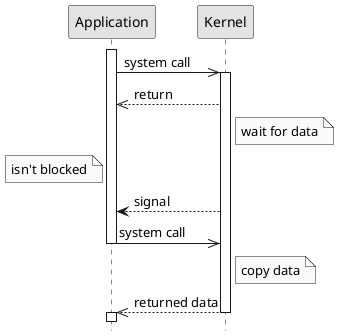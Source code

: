@startuml
hide footbox
skinparam monochrome true
skinparam shadowing false
activate Application
Application->>Kernel: system call
activate Kernel
Kernel-->>Application: return
Note right of Kernel: wait for data
Note left of Application: isn't blocked
Kernel-->Application: signal
Application->>Kernel: system call
deactivate Application
Note right of Kernel: copy data
Kernel-->>Application: returned data
deactivate Kernel
activate Application
deactivate Application
@enduml